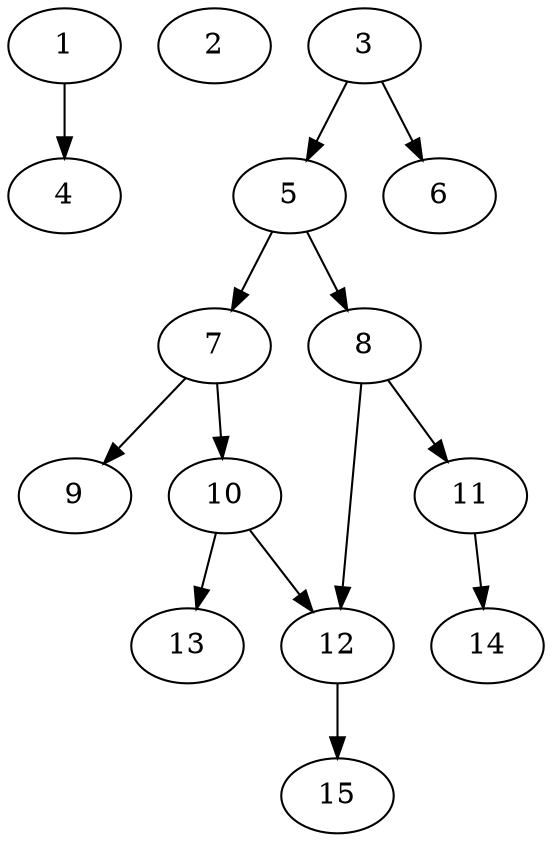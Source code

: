 // DAG automatically generated by daggen at Fri May 24 12:58:23 2024
// daggen-master/daggen -n 15 --fat 0.5 --density 0.5 --regular 0.5 --jump 2 --minalpha 20 --maxalpha 50 --dot -o dags_dot_15/sim_6.dot 
digraph G {
  1 [size="236401632116", alpha="49.29"]
  1 -> 4 [size ="536870912"]
  2 [size="5198928768", alpha="28.69"]
  3 [size="28991029248", alpha="21.20"]
  3 -> 5 [size ="75497472"]
  3 -> 6 [size ="75497472"]
  4 [size="368293445632", alpha="35.19"]
  5 [size="19078337332", alpha="40.21"]
  5 -> 7 [size ="411041792"]
  5 -> 8 [size ="411041792"]
  6 [size="762896961", alpha="44.65"]
  7 [size="1630410091", alpha="43.71"]
  7 -> 9 [size ="75497472"]
  7 -> 10 [size ="75497472"]
  8 [size="549755813888", alpha="31.79"]
  8 -> 11 [size ="536870912"]
  8 -> 12 [size ="536870912"]
  9 [size="5175159037", alpha="43.27"]
  10 [size="733336414460", alpha="45.87"]
  10 -> 12 [size ="536870912"]
  10 -> 13 [size ="536870912"]
  11 [size="15810707506", alpha="34.74"]
  11 -> 14 [size ="838860800"]
  12 [size="782757789696", alpha="32.36"]
  12 -> 15 [size ="679477248"]
  13 [size="330244388332", alpha="37.68"]
  14 [size="8589934592", alpha="26.96"]
  15 [size="68719476736", alpha="48.49"]
}
